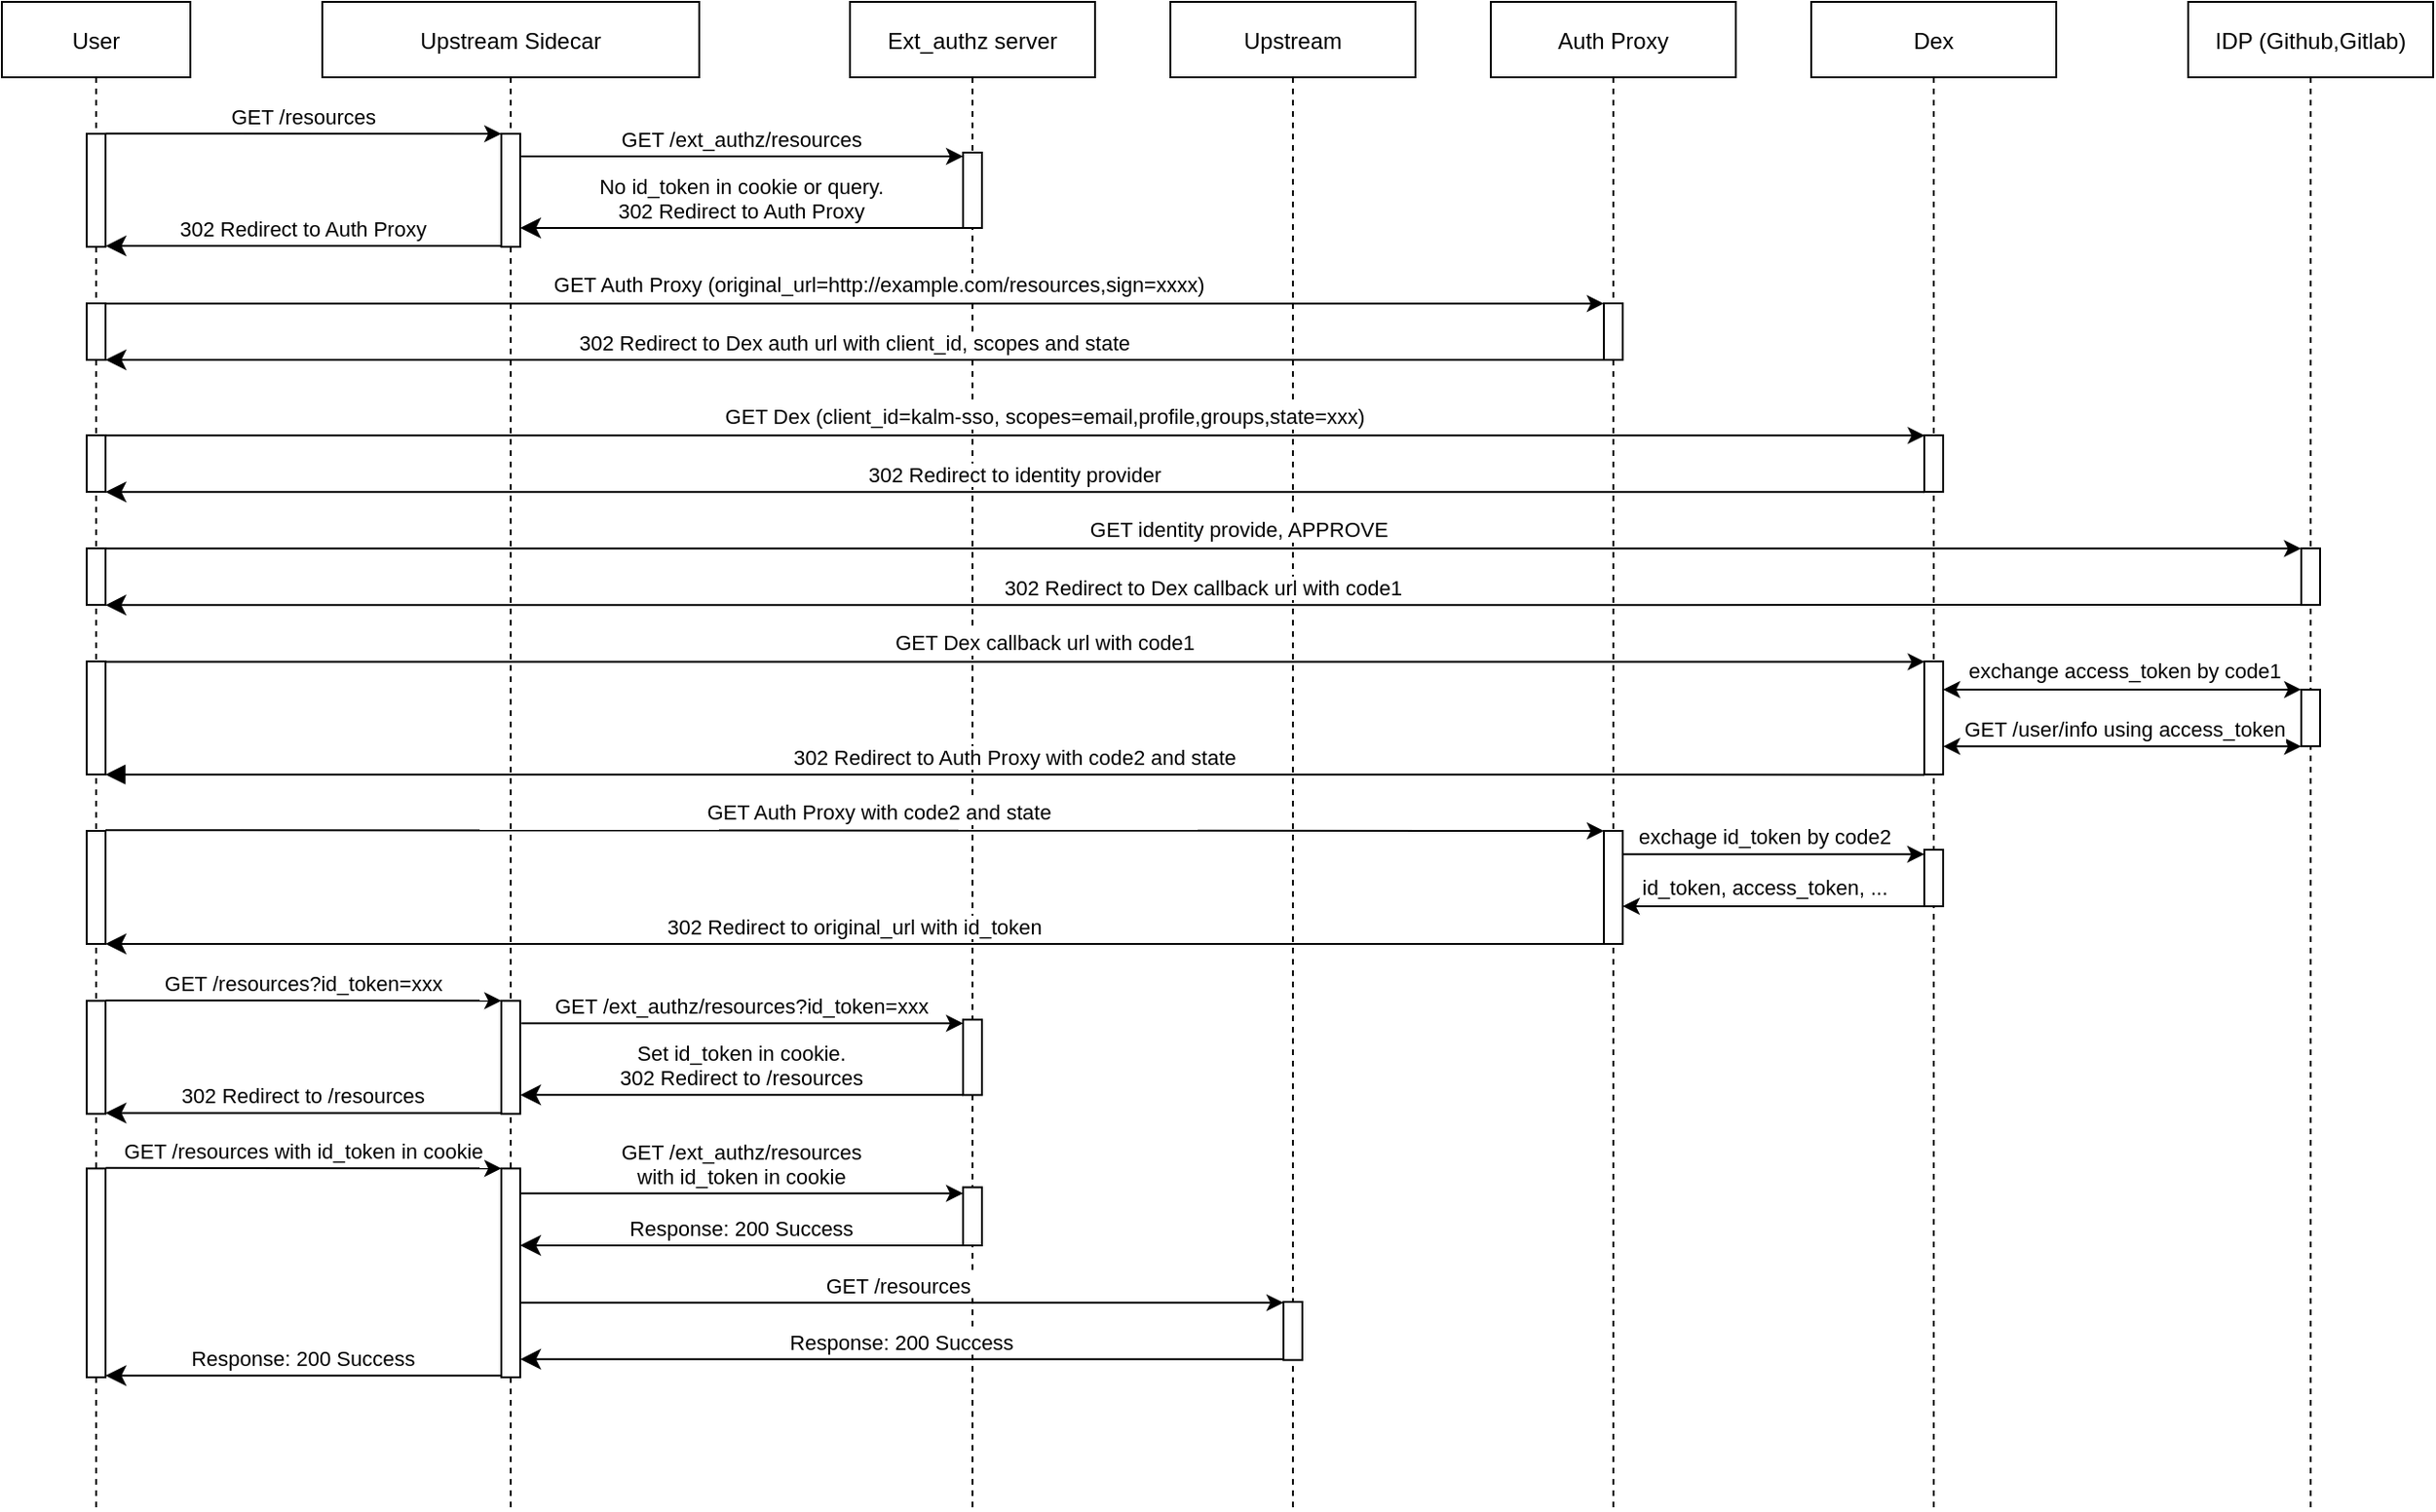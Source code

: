 <mxfile version="13.4.5" type="github">
  <diagram id="kgpKYQtTHZ0yAKxKKP6v" name="Page-1">
    <mxGraphModel dx="2909" dy="1436" grid="1" gridSize="10" guides="1" tooltips="1" connect="1" arrows="1" fold="1" page="1" pageScale="1" pageWidth="850" pageHeight="1100" math="0" shadow="0">
      <root>
        <mxCell id="0" />
        <mxCell id="1" parent="0" />
        <mxCell id="3nuBFxr9cyL0pnOWT2aG-1" value="User" style="shape=umlLifeline;perimeter=lifelinePerimeter;container=1;collapsible=0;recursiveResize=0;rounded=0;shadow=0;strokeWidth=1;" parent="1" vertex="1">
          <mxGeometry width="100" height="800" as="geometry" />
        </mxCell>
        <mxCell id="YbTXYY-x9ZIG5VEHkoQ5-9" value="" style="points=[];perimeter=orthogonalPerimeter;rounded=0;shadow=0;strokeWidth=1;" vertex="1" parent="3nuBFxr9cyL0pnOWT2aG-1">
          <mxGeometry x="45" y="230.08" width="10" height="30" as="geometry" />
        </mxCell>
        <mxCell id="YbTXYY-x9ZIG5VEHkoQ5-16" value="" style="points=[];perimeter=orthogonalPerimeter;rounded=0;shadow=0;strokeWidth=1;" vertex="1" parent="3nuBFxr9cyL0pnOWT2aG-1">
          <mxGeometry x="45" y="290.08" width="10" height="30" as="geometry" />
        </mxCell>
        <mxCell id="YbTXYY-x9ZIG5VEHkoQ5-21" value="" style="points=[];perimeter=orthogonalPerimeter;rounded=0;shadow=0;strokeWidth=1;" vertex="1" parent="3nuBFxr9cyL0pnOWT2aG-1">
          <mxGeometry x="45" y="350.08" width="10" height="60" as="geometry" />
        </mxCell>
        <mxCell id="YbTXYY-x9ZIG5VEHkoQ5-30" value="" style="points=[];perimeter=orthogonalPerimeter;rounded=0;shadow=0;strokeWidth=1;" vertex="1" parent="3nuBFxr9cyL0pnOWT2aG-1">
          <mxGeometry x="45" y="160" width="10" height="30" as="geometry" />
        </mxCell>
        <mxCell id="YbTXYY-x9ZIG5VEHkoQ5-47" value="" style="points=[];perimeter=orthogonalPerimeter;rounded=0;shadow=0;strokeWidth=1;" vertex="1" parent="3nuBFxr9cyL0pnOWT2aG-1">
          <mxGeometry x="45" y="440" width="10" height="60" as="geometry" />
        </mxCell>
        <mxCell id="YbTXYY-x9ZIG5VEHkoQ5-63" value="" style="points=[];perimeter=orthogonalPerimeter;rounded=0;shadow=0;strokeWidth=1;" vertex="1" parent="3nuBFxr9cyL0pnOWT2aG-1">
          <mxGeometry x="45" y="70" width="10" height="60" as="geometry" />
        </mxCell>
        <mxCell id="YbTXYY-x9ZIG5VEHkoQ5-69" value="" style="points=[];perimeter=orthogonalPerimeter;rounded=0;shadow=0;strokeWidth=1;" vertex="1" parent="3nuBFxr9cyL0pnOWT2aG-1">
          <mxGeometry x="45" y="530.18" width="10" height="60" as="geometry" />
        </mxCell>
        <mxCell id="YbTXYY-x9ZIG5VEHkoQ5-90" value="" style="points=[];perimeter=orthogonalPerimeter;rounded=0;shadow=0;strokeWidth=1;" vertex="1" parent="3nuBFxr9cyL0pnOWT2aG-1">
          <mxGeometry x="45" y="619.18" width="10" height="110.82" as="geometry" />
        </mxCell>
        <mxCell id="3nuBFxr9cyL0pnOWT2aG-5" value="Upstream Sidecar" style="shape=umlLifeline;perimeter=lifelinePerimeter;container=1;collapsible=0;recursiveResize=0;rounded=0;shadow=0;strokeWidth=1;" parent="1" vertex="1">
          <mxGeometry x="170" width="200" height="800" as="geometry" />
        </mxCell>
        <mxCell id="3nuBFxr9cyL0pnOWT2aG-6" value="" style="points=[];perimeter=orthogonalPerimeter;rounded=0;shadow=0;strokeWidth=1;" parent="3nuBFxr9cyL0pnOWT2aG-5" vertex="1">
          <mxGeometry x="95" y="70" width="10" height="60" as="geometry" />
        </mxCell>
        <mxCell id="YbTXYY-x9ZIG5VEHkoQ5-68" value="" style="points=[];perimeter=orthogonalPerimeter;rounded=0;shadow=0;strokeWidth=1;" vertex="1" parent="3nuBFxr9cyL0pnOWT2aG-5">
          <mxGeometry x="95" y="530.18" width="10" height="60" as="geometry" />
        </mxCell>
        <mxCell id="YbTXYY-x9ZIG5VEHkoQ5-89" value="" style="points=[];perimeter=orthogonalPerimeter;rounded=0;shadow=0;strokeWidth=1;" vertex="1" parent="3nuBFxr9cyL0pnOWT2aG-5">
          <mxGeometry x="95" y="619.18" width="10" height="110.82" as="geometry" />
        </mxCell>
        <mxCell id="YbTXYY-x9ZIG5VEHkoQ5-64" value="Ext_authz server" style="shape=umlLifeline;perimeter=lifelinePerimeter;container=1;collapsible=0;recursiveResize=0;rounded=0;shadow=0;strokeWidth=1;" vertex="1" parent="1">
          <mxGeometry x="450" width="130" height="800" as="geometry" />
        </mxCell>
        <mxCell id="3nuBFxr9cyL0pnOWT2aG-4" value="" style="points=[];perimeter=orthogonalPerimeter;rounded=0;shadow=0;strokeWidth=1;" parent="YbTXYY-x9ZIG5VEHkoQ5-64" vertex="1">
          <mxGeometry x="60" y="80" width="10" height="40" as="geometry" />
        </mxCell>
        <mxCell id="YbTXYY-x9ZIG5VEHkoQ5-67" value="" style="points=[];perimeter=orthogonalPerimeter;rounded=0;shadow=0;strokeWidth=1;" vertex="1" parent="YbTXYY-x9ZIG5VEHkoQ5-64">
          <mxGeometry x="60" y="540.18" width="10" height="40" as="geometry" />
        </mxCell>
        <mxCell id="YbTXYY-x9ZIG5VEHkoQ5-88" value="" style="points=[];perimeter=orthogonalPerimeter;rounded=0;shadow=0;strokeWidth=1;" vertex="1" parent="YbTXYY-x9ZIG5VEHkoQ5-64">
          <mxGeometry x="60" y="629.18" width="10" height="30.82" as="geometry" />
        </mxCell>
        <mxCell id="YbTXYY-x9ZIG5VEHkoQ5-7" value="IDP (Github,Gitlab)" style="shape=umlLifeline;perimeter=lifelinePerimeter;container=1;collapsible=0;recursiveResize=0;rounded=0;shadow=0;strokeWidth=1;" vertex="1" parent="1">
          <mxGeometry x="1160" width="130" height="800" as="geometry" />
        </mxCell>
        <mxCell id="YbTXYY-x9ZIG5VEHkoQ5-19" value="" style="points=[];perimeter=orthogonalPerimeter;rounded=0;shadow=0;strokeWidth=1;" vertex="1" parent="YbTXYY-x9ZIG5VEHkoQ5-7">
          <mxGeometry x="60" y="290.08" width="10" height="30" as="geometry" />
        </mxCell>
        <mxCell id="YbTXYY-x9ZIG5VEHkoQ5-28" value="" style="points=[];perimeter=orthogonalPerimeter;rounded=0;shadow=0;strokeWidth=1;" vertex="1" parent="YbTXYY-x9ZIG5VEHkoQ5-7">
          <mxGeometry x="60" y="365.08" width="10" height="30" as="geometry" />
        </mxCell>
        <mxCell id="YbTXYY-x9ZIG5VEHkoQ5-6" value="Dex" style="shape=umlLifeline;perimeter=lifelinePerimeter;container=1;collapsible=0;recursiveResize=0;rounded=0;shadow=0;strokeWidth=1;" vertex="1" parent="1">
          <mxGeometry x="960" width="130" height="800" as="geometry" />
        </mxCell>
        <mxCell id="YbTXYY-x9ZIG5VEHkoQ5-25" value="" style="points=[];perimeter=orthogonalPerimeter;rounded=0;shadow=0;strokeWidth=1;" vertex="1" parent="YbTXYY-x9ZIG5VEHkoQ5-6">
          <mxGeometry x="60" y="350.08" width="10" height="60" as="geometry" />
        </mxCell>
        <mxCell id="YbTXYY-x9ZIG5VEHkoQ5-15" value="" style="points=[];perimeter=orthogonalPerimeter;rounded=0;shadow=0;strokeWidth=1;" vertex="1" parent="YbTXYY-x9ZIG5VEHkoQ5-6">
          <mxGeometry x="60" y="230.08" width="10" height="30" as="geometry" />
        </mxCell>
        <mxCell id="YbTXYY-x9ZIG5VEHkoQ5-54" value="" style="points=[];perimeter=orthogonalPerimeter;rounded=0;shadow=0;strokeWidth=1;" vertex="1" parent="YbTXYY-x9ZIG5VEHkoQ5-6">
          <mxGeometry x="60" y="450" width="10" height="30" as="geometry" />
        </mxCell>
        <mxCell id="YbTXYY-x9ZIG5VEHkoQ5-5" value="Auth Proxy" style="shape=umlLifeline;perimeter=lifelinePerimeter;container=1;collapsible=0;recursiveResize=0;rounded=0;shadow=0;strokeWidth=1;" vertex="1" parent="1">
          <mxGeometry x="790" width="130" height="800" as="geometry" />
        </mxCell>
        <mxCell id="YbTXYY-x9ZIG5VEHkoQ5-31" value="" style="points=[];perimeter=orthogonalPerimeter;rounded=0;shadow=0;strokeWidth=1;" vertex="1" parent="YbTXYY-x9ZIG5VEHkoQ5-5">
          <mxGeometry x="60" y="160" width="10" height="30" as="geometry" />
        </mxCell>
        <mxCell id="YbTXYY-x9ZIG5VEHkoQ5-46" value="" style="points=[];perimeter=orthogonalPerimeter;rounded=0;shadow=0;strokeWidth=1;" vertex="1" parent="YbTXYY-x9ZIG5VEHkoQ5-5">
          <mxGeometry x="60" y="440" width="10" height="60" as="geometry" />
        </mxCell>
        <mxCell id="YbTXYY-x9ZIG5VEHkoQ5-95" value="Upstream" style="shape=umlLifeline;perimeter=lifelinePerimeter;container=1;collapsible=0;recursiveResize=0;rounded=0;shadow=0;strokeWidth=1;" vertex="1" parent="1">
          <mxGeometry x="620" width="130" height="800" as="geometry" />
        </mxCell>
        <mxCell id="YbTXYY-x9ZIG5VEHkoQ5-99" value="" style="points=[];perimeter=orthogonalPerimeter;rounded=0;shadow=0;strokeWidth=1;" vertex="1" parent="YbTXYY-x9ZIG5VEHkoQ5-95">
          <mxGeometry x="60" y="690" width="10" height="30.82" as="geometry" />
        </mxCell>
        <mxCell id="YbTXYY-x9ZIG5VEHkoQ5-98" value="GET /resources " style="verticalAlign=bottom;endArrow=classic;shadow=0;strokeWidth=1;endFill=1;exitX=0.98;exitY=0.643;exitDx=0;exitDy=0;exitPerimeter=0;" edge="1" parent="1" source="YbTXYY-x9ZIG5VEHkoQ5-89" target="YbTXYY-x9ZIG5VEHkoQ5-99">
          <mxGeometry relative="1" as="geometry">
            <mxPoint x="270.0" y="689.998" as="sourcePoint" />
            <mxPoint x="585" y="689.998" as="targetPoint" />
          </mxGeometry>
        </mxCell>
        <mxCell id="3nuBFxr9cyL0pnOWT2aG-7" value="302 Redirect to Auth Proxy" style="verticalAlign=bottom;endArrow=classic;endSize=8;exitX=-0.008;exitY=0.992;shadow=0;strokeWidth=1;exitDx=0;exitDy=0;exitPerimeter=0;endFill=1;" parent="1" source="3nuBFxr9cyL0pnOWT2aG-6" target="YbTXYY-x9ZIG5VEHkoQ5-63" edge="1">
          <mxGeometry relative="1" as="geometry">
            <mxPoint x="55" y="119.75" as="targetPoint" />
          </mxGeometry>
        </mxCell>
        <mxCell id="3nuBFxr9cyL0pnOWT2aG-9" value="GET /ext_authz/resources" style="verticalAlign=bottom;endArrow=classic;shadow=0;strokeWidth=1;endFill=1;exitX=1.06;exitY=0.2;exitDx=0;exitDy=0;exitPerimeter=0;" parent="1" source="3nuBFxr9cyL0pnOWT2aG-6" target="3nuBFxr9cyL0pnOWT2aG-4" edge="1">
          <mxGeometry relative="1" as="geometry">
            <mxPoint x="370" y="60" as="sourcePoint" />
            <mxPoint x="520" y="80" as="targetPoint" />
          </mxGeometry>
        </mxCell>
        <mxCell id="3nuBFxr9cyL0pnOWT2aG-10" value="No id_token in cookie or query. &#xa;302 Redirect to Auth Proxy" style="verticalAlign=bottom;endArrow=classic;endSize=8;shadow=0;strokeWidth=1;endFill=1;exitX=0;exitY=1;exitDx=0;exitDy=0;exitPerimeter=0;" parent="1" source="3nuBFxr9cyL0pnOWT2aG-4" target="3nuBFxr9cyL0pnOWT2aG-6" edge="1">
          <mxGeometry relative="1" as="geometry">
            <mxPoint x="200" y="177" as="targetPoint" />
            <mxPoint x="460" y="140.645" as="sourcePoint" />
          </mxGeometry>
        </mxCell>
        <mxCell id="YbTXYY-x9ZIG5VEHkoQ5-10" value="" style="endArrow=classic;html=1;exitX=1.003;exitY=0.003;exitDx=0;exitDy=0;exitPerimeter=0;entryX=0.023;entryY=0.002;entryDx=0;entryDy=0;entryPerimeter=0;" edge="1" parent="1" source="YbTXYY-x9ZIG5VEHkoQ5-9" target="YbTXYY-x9ZIG5VEHkoQ5-15">
          <mxGeometry width="50" height="50" relative="1" as="geometry">
            <mxPoint x="130" y="230.08" as="sourcePoint" />
            <mxPoint x="709" y="230.08" as="targetPoint" />
          </mxGeometry>
        </mxCell>
        <mxCell id="YbTXYY-x9ZIG5VEHkoQ5-11" value="GET Dex (client_id=kalm-sso, scopes=email,profile,groups,state=xxx)" style="edgeLabel;html=1;align=center;verticalAlign=middle;resizable=0;points=[];labelBackgroundColor=#FFFFFF;" vertex="1" connectable="0" parent="YbTXYY-x9ZIG5VEHkoQ5-10">
          <mxGeometry x="0.031" y="-1" relative="1" as="geometry">
            <mxPoint y="-11.15" as="offset" />
          </mxGeometry>
        </mxCell>
        <mxCell id="YbTXYY-x9ZIG5VEHkoQ5-14" value="302 Redirect to identity provider" style="verticalAlign=bottom;endArrow=classic;endSize=8;shadow=0;strokeWidth=1;exitX=0;exitY=1.002;exitDx=0;exitDy=0;exitPerimeter=0;endFill=1;" edge="1" parent="1" source="YbTXYY-x9ZIG5VEHkoQ5-15" target="YbTXYY-x9ZIG5VEHkoQ5-9">
          <mxGeometry relative="1" as="geometry">
            <mxPoint x="520" y="260.08" as="targetPoint" />
            <mxPoint x="715" y="260.08" as="sourcePoint" />
          </mxGeometry>
        </mxCell>
        <mxCell id="YbTXYY-x9ZIG5VEHkoQ5-17" value="" style="endArrow=classic;html=1;exitX=0.992;exitY=0.003;exitDx=0;exitDy=0;exitPerimeter=0;entryX=-0.011;entryY=0.003;entryDx=0;entryDy=0;entryPerimeter=0;" edge="1" parent="1" source="YbTXYY-x9ZIG5VEHkoQ5-16" target="YbTXYY-x9ZIG5VEHkoQ5-19">
          <mxGeometry width="50" height="50" relative="1" as="geometry">
            <mxPoint x="57.0" y="290.11" as="sourcePoint" />
            <mxPoint x="869" y="290.08" as="targetPoint" />
          </mxGeometry>
        </mxCell>
        <mxCell id="YbTXYY-x9ZIG5VEHkoQ5-18" value="GET identity provide, APPROVE" style="edgeLabel;html=1;align=center;verticalAlign=middle;resizable=0;points=[];labelBackgroundColor=#FFFFFF;" vertex="1" connectable="0" parent="YbTXYY-x9ZIG5VEHkoQ5-17">
          <mxGeometry x="0.031" y="-1" relative="1" as="geometry">
            <mxPoint y="-11.15" as="offset" />
          </mxGeometry>
        </mxCell>
        <mxCell id="YbTXYY-x9ZIG5VEHkoQ5-20" value="302 Redirect to Dex callback url with code1" style="verticalAlign=bottom;endArrow=classic;endSize=8;shadow=0;strokeWidth=1;endFill=1;exitX=-0.002;exitY=0.998;exitDx=0;exitDy=0;exitPerimeter=0;entryX=0.995;entryY=1.003;entryDx=0;entryDy=0;entryPerimeter=0;" edge="1" parent="1" source="YbTXYY-x9ZIG5VEHkoQ5-19" target="YbTXYY-x9ZIG5VEHkoQ5-16">
          <mxGeometry relative="1" as="geometry">
            <mxPoint x="90" y="320.08" as="targetPoint" />
            <mxPoint x="800" y="320.08" as="sourcePoint" />
          </mxGeometry>
        </mxCell>
        <mxCell id="YbTXYY-x9ZIG5VEHkoQ5-22" value="" style="endArrow=classic;html=1;exitX=1.003;exitY=0.003;exitDx=0;exitDy=0;exitPerimeter=0;entryX=0.023;entryY=0.002;entryDx=0;entryDy=0;entryPerimeter=0;" edge="1" source="YbTXYY-x9ZIG5VEHkoQ5-21" target="YbTXYY-x9ZIG5VEHkoQ5-25" parent="1">
          <mxGeometry width="50" height="50" relative="1" as="geometry">
            <mxPoint x="130" y="350.08" as="sourcePoint" />
            <mxPoint x="709" y="350.08" as="targetPoint" />
          </mxGeometry>
        </mxCell>
        <mxCell id="YbTXYY-x9ZIG5VEHkoQ5-23" value="GET Dex callback url with code1" style="edgeLabel;html=1;align=center;verticalAlign=middle;resizable=0;points=[];labelBackgroundColor=#FFFFFF;" vertex="1" connectable="0" parent="YbTXYY-x9ZIG5VEHkoQ5-22">
          <mxGeometry x="0.031" y="-1" relative="1" as="geometry">
            <mxPoint y="-11.15" as="offset" />
          </mxGeometry>
        </mxCell>
        <mxCell id="YbTXYY-x9ZIG5VEHkoQ5-24" value="302 Redirect to Auth Proxy with code2 and state" style="verticalAlign=bottom;endArrow=block;endSize=8;shadow=0;strokeWidth=1;exitX=0;exitY=1.002;exitDx=0;exitDy=0;exitPerimeter=0;endFill=1;" edge="1" source="YbTXYY-x9ZIG5VEHkoQ5-25" target="YbTXYY-x9ZIG5VEHkoQ5-21" parent="1">
          <mxGeometry relative="1" as="geometry">
            <mxPoint x="520" y="380.08" as="targetPoint" />
            <mxPoint x="715" y="380.08" as="sourcePoint" />
          </mxGeometry>
        </mxCell>
        <mxCell id="YbTXYY-x9ZIG5VEHkoQ5-32" value="" style="endArrow=classic;html=1;exitX=1.003;exitY=0.003;exitDx=0;exitDy=0;exitPerimeter=0;" edge="1" source="YbTXYY-x9ZIG5VEHkoQ5-30" target="YbTXYY-x9ZIG5VEHkoQ5-31" parent="1">
          <mxGeometry width="50" height="50" relative="1" as="geometry">
            <mxPoint x="130" y="160" as="sourcePoint" />
            <mxPoint x="720" y="160" as="targetPoint" />
          </mxGeometry>
        </mxCell>
        <mxCell id="YbTXYY-x9ZIG5VEHkoQ5-33" value="GET Auth Proxy (original_url=http://example.com/resources,sign=xxxx)" style="edgeLabel;html=1;align=center;verticalAlign=middle;resizable=0;points=[];labelBackgroundColor=#FFFFFF;" vertex="1" connectable="0" parent="YbTXYY-x9ZIG5VEHkoQ5-32">
          <mxGeometry x="0.031" y="-1" relative="1" as="geometry">
            <mxPoint y="-11.15" as="offset" />
          </mxGeometry>
        </mxCell>
        <mxCell id="YbTXYY-x9ZIG5VEHkoQ5-34" value="302 Redirect to Dex auth url with client_id, scopes and state" style="verticalAlign=bottom;endArrow=classic;endSize=8;shadow=0;strokeWidth=1;exitX=0;exitY=1.002;exitDx=0;exitDy=0;exitPerimeter=0;endFill=1;" edge="1" source="YbTXYY-x9ZIG5VEHkoQ5-31" target="YbTXYY-x9ZIG5VEHkoQ5-30" parent="1">
          <mxGeometry relative="1" as="geometry">
            <mxPoint x="520" y="190" as="targetPoint" />
            <mxPoint x="715" y="190" as="sourcePoint" />
          </mxGeometry>
        </mxCell>
        <mxCell id="YbTXYY-x9ZIG5VEHkoQ5-36" value="" style="endArrow=classic;startArrow=classic;html=1;entryX=-0.003;entryY=-0.004;entryDx=0;entryDy=0;entryPerimeter=0;" edge="1" parent="1" source="YbTXYY-x9ZIG5VEHkoQ5-25" target="YbTXYY-x9ZIG5VEHkoQ5-28">
          <mxGeometry width="50" height="50" relative="1" as="geometry">
            <mxPoint x="1240" y="370" as="sourcePoint" />
            <mxPoint x="1290" y="400" as="targetPoint" />
          </mxGeometry>
        </mxCell>
        <mxCell id="YbTXYY-x9ZIG5VEHkoQ5-38" value="exchange access_token by code1" style="edgeLabel;html=1;align=center;verticalAlign=middle;resizable=0;points=[];" vertex="1" connectable="0" parent="YbTXYY-x9ZIG5VEHkoQ5-36">
          <mxGeometry x="0.008" relative="1" as="geometry">
            <mxPoint y="-9.88" as="offset" />
          </mxGeometry>
        </mxCell>
        <mxCell id="YbTXYY-x9ZIG5VEHkoQ5-39" value="" style="endArrow=classic;startArrow=classic;html=1;entryX=-0.005;entryY=1.002;entryDx=0;entryDy=0;entryPerimeter=0;" edge="1" parent="1" source="YbTXYY-x9ZIG5VEHkoQ5-25" target="YbTXYY-x9ZIG5VEHkoQ5-28">
          <mxGeometry width="50" height="50" relative="1" as="geometry">
            <mxPoint x="1160" y="390.0" as="sourcePoint" />
            <mxPoint x="1369.97" y="390.0" as="targetPoint" />
          </mxGeometry>
        </mxCell>
        <mxCell id="YbTXYY-x9ZIG5VEHkoQ5-40" value="GET /user/info using access_token" style="edgeLabel;html=1;align=center;verticalAlign=middle;resizable=0;points=[];" vertex="1" connectable="0" parent="YbTXYY-x9ZIG5VEHkoQ5-39">
          <mxGeometry x="0.008" relative="1" as="geometry">
            <mxPoint y="-9.88" as="offset" />
          </mxGeometry>
        </mxCell>
        <mxCell id="YbTXYY-x9ZIG5VEHkoQ5-48" value="" style="endArrow=classic;html=1;exitX=1;exitY=-0.006;exitDx=0;exitDy=0;exitPerimeter=0;" edge="1" source="YbTXYY-x9ZIG5VEHkoQ5-47" target="YbTXYY-x9ZIG5VEHkoQ5-46" parent="1">
          <mxGeometry width="50" height="50" relative="1" as="geometry">
            <mxPoint x="130" y="440" as="sourcePoint" />
            <mxPoint x="709" y="440" as="targetPoint" />
          </mxGeometry>
        </mxCell>
        <mxCell id="YbTXYY-x9ZIG5VEHkoQ5-49" value="GET Auth Proxy with code2 and state" style="edgeLabel;html=1;align=center;verticalAlign=middle;resizable=0;points=[];labelBackgroundColor=#FFFFFF;" vertex="1" connectable="0" parent="YbTXYY-x9ZIG5VEHkoQ5-48">
          <mxGeometry x="0.031" y="-1" relative="1" as="geometry">
            <mxPoint y="-11.15" as="offset" />
          </mxGeometry>
        </mxCell>
        <mxCell id="YbTXYY-x9ZIG5VEHkoQ5-50" value="302 Redirect to original_url with id_token" style="verticalAlign=bottom;endArrow=classic;endSize=8;shadow=0;strokeWidth=1;endFill=1;exitX=0;exitY=1;exitDx=0;exitDy=0;exitPerimeter=0;" edge="1" source="YbTXYY-x9ZIG5VEHkoQ5-46" target="YbTXYY-x9ZIG5VEHkoQ5-47" parent="1">
          <mxGeometry relative="1" as="geometry">
            <mxPoint x="55" y="470" as="targetPoint" />
            <mxPoint x="720" y="500" as="sourcePoint" />
            <Array as="points" />
          </mxGeometry>
        </mxCell>
        <mxCell id="YbTXYY-x9ZIG5VEHkoQ5-55" value="" style="endArrow=classic;html=1;exitX=0;exitY=1;exitDx=0;exitDy=0;exitPerimeter=0;" edge="1" parent="1" source="YbTXYY-x9ZIG5VEHkoQ5-54" target="YbTXYY-x9ZIG5VEHkoQ5-46">
          <mxGeometry width="50" height="50" relative="1" as="geometry">
            <mxPoint x="1030" y="495" as="sourcePoint" />
            <mxPoint x="1100" y="530" as="targetPoint" />
          </mxGeometry>
        </mxCell>
        <mxCell id="YbTXYY-x9ZIG5VEHkoQ5-59" value="id_token, access_token, ..." style="edgeLabel;html=1;align=center;verticalAlign=middle;resizable=0;points=[];" vertex="1" connectable="0" parent="YbTXYY-x9ZIG5VEHkoQ5-55">
          <mxGeometry x="0.033" y="-2" relative="1" as="geometry">
            <mxPoint x="-2.38" y="-8" as="offset" />
          </mxGeometry>
        </mxCell>
        <mxCell id="YbTXYY-x9ZIG5VEHkoQ5-56" value="" style="endArrow=classic;html=1;exitX=1;exitY=0.207;exitDx=0;exitDy=0;exitPerimeter=0;" edge="1" parent="1" source="YbTXYY-x9ZIG5VEHkoQ5-46" target="YbTXYY-x9ZIG5VEHkoQ5-54">
          <mxGeometry width="50" height="50" relative="1" as="geometry">
            <mxPoint x="1220" y="450" as="sourcePoint" />
            <mxPoint x="1050" y="450" as="targetPoint" />
            <Array as="points" />
          </mxGeometry>
        </mxCell>
        <mxCell id="YbTXYY-x9ZIG5VEHkoQ5-57" value="exchage id_token by code2" style="edgeLabel;html=1;align=center;verticalAlign=middle;resizable=0;points=[];" vertex="1" connectable="0" parent="YbTXYY-x9ZIG5VEHkoQ5-56">
          <mxGeometry x="-0.033" y="2" relative="1" as="geometry">
            <mxPoint x="-2.38" y="-8" as="offset" />
          </mxGeometry>
        </mxCell>
        <mxCell id="3nuBFxr9cyL0pnOWT2aG-8" value="GET /resources" style="verticalAlign=bottom;endArrow=classic;shadow=0;strokeWidth=1;endFill=1;exitX=1.012;exitY=-0.003;exitDx=0;exitDy=0;exitPerimeter=0;" parent="1" source="YbTXYY-x9ZIG5VEHkoQ5-63" target="3nuBFxr9cyL0pnOWT2aG-6" edge="1">
          <mxGeometry relative="1" as="geometry">
            <mxPoint x="100" y="70" as="sourcePoint" />
            <mxPoint x="220" y="70" as="targetPoint" />
            <Array as="points" />
          </mxGeometry>
        </mxCell>
        <mxCell id="YbTXYY-x9ZIG5VEHkoQ5-70" value="302 Redirect to /resources" style="verticalAlign=bottom;endArrow=classic;endSize=8;exitX=-0.008;exitY=0.992;shadow=0;strokeWidth=1;exitDx=0;exitDy=0;exitPerimeter=0;endFill=1;" edge="1" source="YbTXYY-x9ZIG5VEHkoQ5-68" target="YbTXYY-x9ZIG5VEHkoQ5-69" parent="1">
          <mxGeometry relative="1" as="geometry">
            <mxPoint x="55" y="579.93" as="targetPoint" />
          </mxGeometry>
        </mxCell>
        <mxCell id="YbTXYY-x9ZIG5VEHkoQ5-71" value="GET /ext_authz/resources?id_token=xxx" style="verticalAlign=bottom;endArrow=classic;shadow=0;strokeWidth=1;endFill=1;exitX=1.06;exitY=0.2;exitDx=0;exitDy=0;exitPerimeter=0;" edge="1" source="YbTXYY-x9ZIG5VEHkoQ5-68" target="YbTXYY-x9ZIG5VEHkoQ5-67" parent="1">
          <mxGeometry relative="1" as="geometry">
            <mxPoint x="370" y="520.18" as="sourcePoint" />
            <mxPoint x="520" y="540.18" as="targetPoint" />
          </mxGeometry>
        </mxCell>
        <mxCell id="YbTXYY-x9ZIG5VEHkoQ5-72" value="Set id_token in cookie. &#xa;302 Redirect to /resources" style="verticalAlign=bottom;endArrow=classic;endSize=8;shadow=0;strokeWidth=1;endFill=1;exitX=0;exitY=1;exitDx=0;exitDy=0;exitPerimeter=0;" edge="1" source="YbTXYY-x9ZIG5VEHkoQ5-67" target="YbTXYY-x9ZIG5VEHkoQ5-68" parent="1">
          <mxGeometry relative="1" as="geometry">
            <mxPoint x="200" y="637.18" as="targetPoint" />
            <mxPoint x="460" y="600.825" as="sourcePoint" />
          </mxGeometry>
        </mxCell>
        <mxCell id="YbTXYY-x9ZIG5VEHkoQ5-73" value="GET /resources?id_token=xxx" style="verticalAlign=bottom;endArrow=classic;shadow=0;strokeWidth=1;endFill=1;exitX=1.012;exitY=-0.003;exitDx=0;exitDy=0;exitPerimeter=0;" edge="1" source="YbTXYY-x9ZIG5VEHkoQ5-69" target="YbTXYY-x9ZIG5VEHkoQ5-68" parent="1">
          <mxGeometry relative="1" as="geometry">
            <mxPoint x="100" y="530.18" as="sourcePoint" />
            <mxPoint x="220" y="530.18" as="targetPoint" />
            <Array as="points" />
          </mxGeometry>
        </mxCell>
        <mxCell id="YbTXYY-x9ZIG5VEHkoQ5-91" value="Response: 200 Success" style="verticalAlign=bottom;endArrow=classic;endSize=8;exitX=-0.008;exitY=0.992;shadow=0;strokeWidth=1;exitDx=0;exitDy=0;exitPerimeter=0;endFill=1;" edge="1" source="YbTXYY-x9ZIG5VEHkoQ5-89" target="YbTXYY-x9ZIG5VEHkoQ5-90" parent="1">
          <mxGeometry relative="1" as="geometry">
            <mxPoint x="55" y="668.93" as="targetPoint" />
          </mxGeometry>
        </mxCell>
        <mxCell id="YbTXYY-x9ZIG5VEHkoQ5-92" value="GET /ext_authz/resources &#xa;with id_token in cookie" style="verticalAlign=bottom;endArrow=classic;shadow=0;strokeWidth=1;endFill=1;exitX=1;exitY=0.119;exitDx=0;exitDy=0;exitPerimeter=0;" edge="1" source="YbTXYY-x9ZIG5VEHkoQ5-89" target="YbTXYY-x9ZIG5VEHkoQ5-88" parent="1">
          <mxGeometry relative="1" as="geometry">
            <mxPoint x="370" y="609.18" as="sourcePoint" />
            <mxPoint x="520" y="629.18" as="targetPoint" />
          </mxGeometry>
        </mxCell>
        <mxCell id="YbTXYY-x9ZIG5VEHkoQ5-93" value="Response: 200 Success" style="verticalAlign=bottom;endArrow=classic;endSize=8;shadow=0;strokeWidth=1;endFill=1;exitX=0;exitY=1;exitDx=0;exitDy=0;exitPerimeter=0;" edge="1" source="YbTXYY-x9ZIG5VEHkoQ5-88" target="YbTXYY-x9ZIG5VEHkoQ5-89" parent="1">
          <mxGeometry relative="1" as="geometry">
            <mxPoint x="200" y="726.18" as="targetPoint" />
            <mxPoint x="460" y="689.825" as="sourcePoint" />
          </mxGeometry>
        </mxCell>
        <mxCell id="YbTXYY-x9ZIG5VEHkoQ5-94" value="GET /resources with id_token in cookie" style="verticalAlign=bottom;endArrow=classic;shadow=0;strokeWidth=1;endFill=1;exitX=1.012;exitY=-0.003;exitDx=0;exitDy=0;exitPerimeter=0;" edge="1" source="YbTXYY-x9ZIG5VEHkoQ5-90" target="YbTXYY-x9ZIG5VEHkoQ5-89" parent="1">
          <mxGeometry relative="1" as="geometry">
            <mxPoint x="100" y="619.18" as="sourcePoint" />
            <mxPoint x="220" y="619.18" as="targetPoint" />
            <Array as="points" />
          </mxGeometry>
        </mxCell>
        <mxCell id="YbTXYY-x9ZIG5VEHkoQ5-100" value="Response: 200 Success" style="verticalAlign=bottom;endArrow=classic;endSize=8;shadow=0;strokeWidth=1;endFill=1;exitX=0;exitY=0.986;exitDx=0;exitDy=0;exitPerimeter=0;" edge="1" parent="1" source="YbTXYY-x9ZIG5VEHkoQ5-99" target="YbTXYY-x9ZIG5VEHkoQ5-89">
          <mxGeometry relative="1" as="geometry">
            <mxPoint x="460" y="720" as="targetPoint" />
            <mxPoint x="780" y="705" as="sourcePoint" />
          </mxGeometry>
        </mxCell>
      </root>
    </mxGraphModel>
  </diagram>
</mxfile>
